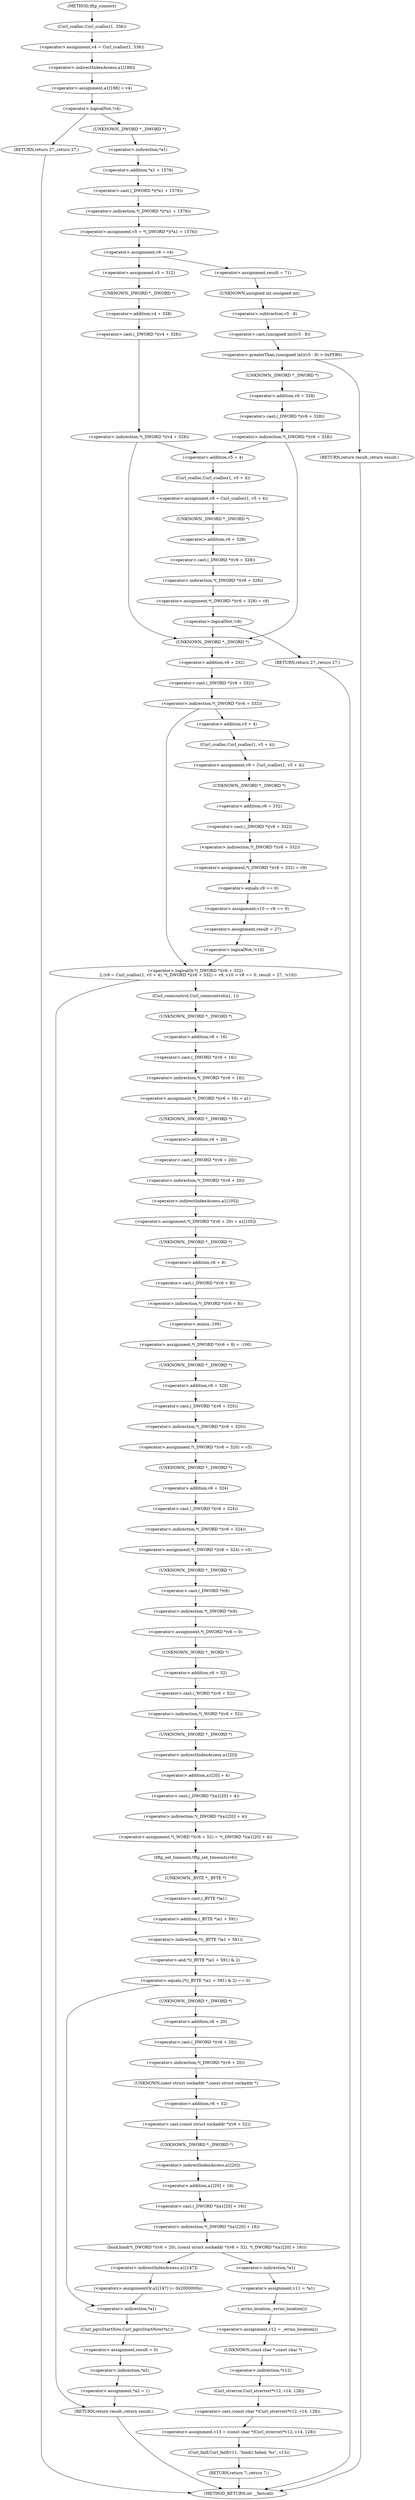 digraph tftp_connect {  
"1000127" [label = "(<operator>.assignment,v4 = Curl_ccalloc(1, 336))" ]
"1000129" [label = "(Curl_ccalloc,Curl_ccalloc(1, 336))" ]
"1000132" [label = "(<operator>.assignment,a1[188] = v4)" ]
"1000133" [label = "(<operator>.indirectIndexAccess,a1[188])" ]
"1000138" [label = "(<operator>.logicalNot,!v4)" ]
"1000140" [label = "(RETURN,return 27;,return 27;)" ]
"1000142" [label = "(<operator>.assignment,v5 = *(_DWORD *)(*a1 + 1576))" ]
"1000144" [label = "(<operator>.indirection,*(_DWORD *)(*a1 + 1576))" ]
"1000145" [label = "(<operator>.cast,(_DWORD *)(*a1 + 1576))" ]
"1000146" [label = "(UNKNOWN,_DWORD *,_DWORD *)" ]
"1000147" [label = "(<operator>.addition,*a1 + 1576)" ]
"1000148" [label = "(<operator>.indirection,*a1)" ]
"1000151" [label = "(<operator>.assignment,v6 = v4)" ]
"1000157" [label = "(<operator>.assignment,result = 71)" ]
"1000161" [label = "(<operator>.greaterThan,(unsigned int)(v5 - 8) > 0xFFB0)" ]
"1000162" [label = "(<operator>.cast,(unsigned int)(v5 - 8))" ]
"1000163" [label = "(UNKNOWN,unsigned int,unsigned int)" ]
"1000164" [label = "(<operator>.subtraction,v5 - 8)" ]
"1000168" [label = "(RETURN,return result;,return result;)" ]
"1000171" [label = "(<operator>.indirection,*(_DWORD *)(v6 + 328))" ]
"1000172" [label = "(<operator>.cast,(_DWORD *)(v6 + 328))" ]
"1000173" [label = "(UNKNOWN,_DWORD *,_DWORD *)" ]
"1000174" [label = "(<operator>.addition,v6 + 328)" ]
"1000180" [label = "(<operator>.assignment,v5 = 512)" ]
"1000184" [label = "(<operator>.indirection,*(_DWORD *)(v4 + 328))" ]
"1000185" [label = "(<operator>.cast,(_DWORD *)(v4 + 328))" ]
"1000186" [label = "(UNKNOWN,_DWORD *,_DWORD *)" ]
"1000187" [label = "(<operator>.addition,v4 + 328)" ]
"1000191" [label = "(<operator>.assignment,v8 = Curl_ccalloc(1, v5 + 4))" ]
"1000193" [label = "(Curl_ccalloc,Curl_ccalloc(1, v5 + 4))" ]
"1000195" [label = "(<operator>.addition,v5 + 4)" ]
"1000198" [label = "(<operator>.assignment,*(_DWORD *)(v6 + 328) = v8)" ]
"1000199" [label = "(<operator>.indirection,*(_DWORD *)(v6 + 328))" ]
"1000200" [label = "(<operator>.cast,(_DWORD *)(v6 + 328))" ]
"1000201" [label = "(UNKNOWN,_DWORD *,_DWORD *)" ]
"1000202" [label = "(<operator>.addition,v6 + 328)" ]
"1000207" [label = "(<operator>.logicalNot,!v8)" ]
"1000209" [label = "(RETURN,return 27;,return 27;)" ]
"1000213" [label = "(<operator>.logicalOr,*(_DWORD *)(v6 + 332)\n    || (v9 = Curl_ccalloc(1, v5 + 4), *(_DWORD *)(v6 + 332) = v9, v10 = v9 == 0, result = 27, !v10))" ]
"1000214" [label = "(<operator>.indirection,*(_DWORD *)(v6 + 332))" ]
"1000215" [label = "(<operator>.cast,(_DWORD *)(v6 + 332))" ]
"1000216" [label = "(UNKNOWN,_DWORD *,_DWORD *)" ]
"1000217" [label = "(<operator>.addition,v6 + 332)" ]
"1000221" [label = "(<operator>.assignment,v9 = Curl_ccalloc(1, v5 + 4))" ]
"1000223" [label = "(Curl_ccalloc,Curl_ccalloc(1, v5 + 4))" ]
"1000225" [label = "(<operator>.addition,v5 + 4)" ]
"1000229" [label = "(<operator>.assignment,*(_DWORD *)(v6 + 332) = v9)" ]
"1000230" [label = "(<operator>.indirection,*(_DWORD *)(v6 + 332))" ]
"1000231" [label = "(<operator>.cast,(_DWORD *)(v6 + 332))" ]
"1000232" [label = "(UNKNOWN,_DWORD *,_DWORD *)" ]
"1000233" [label = "(<operator>.addition,v6 + 332)" ]
"1000238" [label = "(<operator>.assignment,v10 = v9 == 0)" ]
"1000240" [label = "(<operator>.equals,v9 == 0)" ]
"1000244" [label = "(<operator>.assignment,result = 27)" ]
"1000247" [label = "(<operator>.logicalNot,!v10)" ]
"1000250" [label = "(Curl_conncontrol,Curl_conncontrol(a1, 1))" ]
"1000253" [label = "(<operator>.assignment,*(_DWORD *)(v6 + 16) = a1)" ]
"1000254" [label = "(<operator>.indirection,*(_DWORD *)(v6 + 16))" ]
"1000255" [label = "(<operator>.cast,(_DWORD *)(v6 + 16))" ]
"1000256" [label = "(UNKNOWN,_DWORD *,_DWORD *)" ]
"1000257" [label = "(<operator>.addition,v6 + 16)" ]
"1000261" [label = "(<operator>.assignment,*(_DWORD *)(v6 + 20) = a1[105])" ]
"1000262" [label = "(<operator>.indirection,*(_DWORD *)(v6 + 20))" ]
"1000263" [label = "(<operator>.cast,(_DWORD *)(v6 + 20))" ]
"1000264" [label = "(UNKNOWN,_DWORD *,_DWORD *)" ]
"1000265" [label = "(<operator>.addition,v6 + 20)" ]
"1000268" [label = "(<operator>.indirectIndexAccess,a1[105])" ]
"1000271" [label = "(<operator>.assignment,*(_DWORD *)(v6 + 8) = -100)" ]
"1000272" [label = "(<operator>.indirection,*(_DWORD *)(v6 + 8))" ]
"1000273" [label = "(<operator>.cast,(_DWORD *)(v6 + 8))" ]
"1000274" [label = "(UNKNOWN,_DWORD *,_DWORD *)" ]
"1000275" [label = "(<operator>.addition,v6 + 8)" ]
"1000278" [label = "(<operator>.minus,-100)" ]
"1000280" [label = "(<operator>.assignment,*(_DWORD *)(v6 + 320) = v5)" ]
"1000281" [label = "(<operator>.indirection,*(_DWORD *)(v6 + 320))" ]
"1000282" [label = "(<operator>.cast,(_DWORD *)(v6 + 320))" ]
"1000283" [label = "(UNKNOWN,_DWORD *,_DWORD *)" ]
"1000284" [label = "(<operator>.addition,v6 + 320)" ]
"1000288" [label = "(<operator>.assignment,*(_DWORD *)(v6 + 324) = v5)" ]
"1000289" [label = "(<operator>.indirection,*(_DWORD *)(v6 + 324))" ]
"1000290" [label = "(<operator>.cast,(_DWORD *)(v6 + 324))" ]
"1000291" [label = "(UNKNOWN,_DWORD *,_DWORD *)" ]
"1000292" [label = "(<operator>.addition,v6 + 324)" ]
"1000296" [label = "(<operator>.assignment,*(_DWORD *)v6 = 0)" ]
"1000297" [label = "(<operator>.indirection,*(_DWORD *)v6)" ]
"1000298" [label = "(<operator>.cast,(_DWORD *)v6)" ]
"1000299" [label = "(UNKNOWN,_DWORD *,_DWORD *)" ]
"1000302" [label = "(<operator>.assignment,*(_WORD *)(v6 + 52) = *(_DWORD *)(a1[20] + 4))" ]
"1000303" [label = "(<operator>.indirection,*(_WORD *)(v6 + 52))" ]
"1000304" [label = "(<operator>.cast,(_WORD *)(v6 + 52))" ]
"1000305" [label = "(UNKNOWN,_WORD *,_WORD *)" ]
"1000306" [label = "(<operator>.addition,v6 + 52)" ]
"1000309" [label = "(<operator>.indirection,*(_DWORD *)(a1[20] + 4))" ]
"1000310" [label = "(<operator>.cast,(_DWORD *)(a1[20] + 4))" ]
"1000311" [label = "(UNKNOWN,_DWORD *,_DWORD *)" ]
"1000312" [label = "(<operator>.addition,a1[20] + 4)" ]
"1000313" [label = "(<operator>.indirectIndexAccess,a1[20])" ]
"1000317" [label = "(tftp_set_timeouts,tftp_set_timeouts(v6))" ]
"1000320" [label = "(<operator>.equals,(*((_BYTE *)a1 + 591) & 2) == 0)" ]
"1000321" [label = "(<operator>.and,*((_BYTE *)a1 + 591) & 2)" ]
"1000322" [label = "(<operator>.indirection,*((_BYTE *)a1 + 591))" ]
"1000323" [label = "(<operator>.addition,(_BYTE *)a1 + 591)" ]
"1000324" [label = "(<operator>.cast,(_BYTE *)a1)" ]
"1000325" [label = "(UNKNOWN,_BYTE *,_BYTE *)" ]
"1000332" [label = "(bind,bind(*(_DWORD *)(v6 + 20), (const struct sockaddr *)(v6 + 52), *(_DWORD *)(a1[20] + 16)))" ]
"1000333" [label = "(<operator>.indirection,*(_DWORD *)(v6 + 20))" ]
"1000334" [label = "(<operator>.cast,(_DWORD *)(v6 + 20))" ]
"1000335" [label = "(UNKNOWN,_DWORD *,_DWORD *)" ]
"1000336" [label = "(<operator>.addition,v6 + 20)" ]
"1000339" [label = "(<operator>.cast,(const struct sockaddr *)(v6 + 52))" ]
"1000340" [label = "(UNKNOWN,const struct sockaddr *,const struct sockaddr *)" ]
"1000341" [label = "(<operator>.addition,v6 + 52)" ]
"1000344" [label = "(<operator>.indirection,*(_DWORD *)(a1[20] + 16))" ]
"1000345" [label = "(<operator>.cast,(_DWORD *)(a1[20] + 16))" ]
"1000346" [label = "(UNKNOWN,_DWORD *,_DWORD *)" ]
"1000347" [label = "(<operator>.addition,a1[20] + 16)" ]
"1000348" [label = "(<operator>.indirectIndexAccess,a1[20])" ]
"1000353" [label = "(<operator>.assignment,v11 = *a1)" ]
"1000355" [label = "(<operator>.indirection,*a1)" ]
"1000357" [label = "(<operator>.assignment,v12 = _errno_location())" ]
"1000359" [label = "(_errno_location,_errno_location())" ]
"1000360" [label = "(<operator>.assignment,v13 = (const char *)Curl_strerror(*v12, v14, 128))" ]
"1000362" [label = "(<operator>.cast,(const char *)Curl_strerror(*v12, v14, 128))" ]
"1000363" [label = "(UNKNOWN,const char *,const char *)" ]
"1000364" [label = "(Curl_strerror,Curl_strerror(*v12, v14, 128))" ]
"1000365" [label = "(<operator>.indirection,*v12)" ]
"1000369" [label = "(Curl_failf,Curl_failf(v11, \"bind() failed; %s\", v13))" ]
"1000373" [label = "(RETURN,return 7;,return 7;)" ]
"1000375" [label = "(<operators>.assignmentOr,a1[147] |= 0x2000000u)" ]
"1000376" [label = "(<operator>.indirectIndexAccess,a1[147])" ]
"1000380" [label = "(Curl_pgrsStartNow,Curl_pgrsStartNow(*a1))" ]
"1000381" [label = "(<operator>.indirection,*a1)" ]
"1000383" [label = "(<operator>.assignment,result = 0)" ]
"1000386" [label = "(<operator>.assignment,*a2 = 1)" ]
"1000387" [label = "(<operator>.indirection,*a2)" ]
"1000390" [label = "(RETURN,return result;,return result;)" ]
"1000112" [label = "(METHOD,tftp_connect)" ]
"1000392" [label = "(METHOD_RETURN,int __fastcall)" ]
  "1000127" -> "1000133" 
  "1000129" -> "1000127" 
  "1000132" -> "1000138" 
  "1000133" -> "1000132" 
  "1000138" -> "1000140" 
  "1000138" -> "1000146" 
  "1000140" -> "1000392" 
  "1000142" -> "1000151" 
  "1000144" -> "1000142" 
  "1000145" -> "1000144" 
  "1000146" -> "1000148" 
  "1000147" -> "1000145" 
  "1000148" -> "1000147" 
  "1000151" -> "1000157" 
  "1000151" -> "1000180" 
  "1000157" -> "1000163" 
  "1000161" -> "1000173" 
  "1000161" -> "1000168" 
  "1000162" -> "1000161" 
  "1000163" -> "1000164" 
  "1000164" -> "1000162" 
  "1000168" -> "1000392" 
  "1000171" -> "1000216" 
  "1000171" -> "1000195" 
  "1000172" -> "1000171" 
  "1000173" -> "1000174" 
  "1000174" -> "1000172" 
  "1000180" -> "1000186" 
  "1000184" -> "1000216" 
  "1000184" -> "1000195" 
  "1000185" -> "1000184" 
  "1000186" -> "1000187" 
  "1000187" -> "1000185" 
  "1000191" -> "1000201" 
  "1000193" -> "1000191" 
  "1000195" -> "1000193" 
  "1000198" -> "1000207" 
  "1000199" -> "1000198" 
  "1000200" -> "1000199" 
  "1000201" -> "1000202" 
  "1000202" -> "1000200" 
  "1000207" -> "1000209" 
  "1000207" -> "1000216" 
  "1000209" -> "1000392" 
  "1000213" -> "1000250" 
  "1000213" -> "1000390" 
  "1000214" -> "1000213" 
  "1000214" -> "1000225" 
  "1000215" -> "1000214" 
  "1000216" -> "1000217" 
  "1000217" -> "1000215" 
  "1000221" -> "1000232" 
  "1000223" -> "1000221" 
  "1000225" -> "1000223" 
  "1000229" -> "1000240" 
  "1000230" -> "1000229" 
  "1000231" -> "1000230" 
  "1000232" -> "1000233" 
  "1000233" -> "1000231" 
  "1000238" -> "1000244" 
  "1000240" -> "1000238" 
  "1000244" -> "1000247" 
  "1000247" -> "1000213" 
  "1000250" -> "1000256" 
  "1000253" -> "1000264" 
  "1000254" -> "1000253" 
  "1000255" -> "1000254" 
  "1000256" -> "1000257" 
  "1000257" -> "1000255" 
  "1000261" -> "1000274" 
  "1000262" -> "1000268" 
  "1000263" -> "1000262" 
  "1000264" -> "1000265" 
  "1000265" -> "1000263" 
  "1000268" -> "1000261" 
  "1000271" -> "1000283" 
  "1000272" -> "1000278" 
  "1000273" -> "1000272" 
  "1000274" -> "1000275" 
  "1000275" -> "1000273" 
  "1000278" -> "1000271" 
  "1000280" -> "1000291" 
  "1000281" -> "1000280" 
  "1000282" -> "1000281" 
  "1000283" -> "1000284" 
  "1000284" -> "1000282" 
  "1000288" -> "1000299" 
  "1000289" -> "1000288" 
  "1000290" -> "1000289" 
  "1000291" -> "1000292" 
  "1000292" -> "1000290" 
  "1000296" -> "1000305" 
  "1000297" -> "1000296" 
  "1000298" -> "1000297" 
  "1000299" -> "1000298" 
  "1000302" -> "1000317" 
  "1000303" -> "1000311" 
  "1000304" -> "1000303" 
  "1000305" -> "1000306" 
  "1000306" -> "1000304" 
  "1000309" -> "1000302" 
  "1000310" -> "1000309" 
  "1000311" -> "1000313" 
  "1000312" -> "1000310" 
  "1000313" -> "1000312" 
  "1000317" -> "1000325" 
  "1000320" -> "1000335" 
  "1000320" -> "1000381" 
  "1000321" -> "1000320" 
  "1000322" -> "1000321" 
  "1000323" -> "1000322" 
  "1000324" -> "1000323" 
  "1000325" -> "1000324" 
  "1000332" -> "1000355" 
  "1000332" -> "1000376" 
  "1000333" -> "1000340" 
  "1000334" -> "1000333" 
  "1000335" -> "1000336" 
  "1000336" -> "1000334" 
  "1000339" -> "1000346" 
  "1000340" -> "1000341" 
  "1000341" -> "1000339" 
  "1000344" -> "1000332" 
  "1000345" -> "1000344" 
  "1000346" -> "1000348" 
  "1000347" -> "1000345" 
  "1000348" -> "1000347" 
  "1000353" -> "1000359" 
  "1000355" -> "1000353" 
  "1000357" -> "1000363" 
  "1000359" -> "1000357" 
  "1000360" -> "1000369" 
  "1000362" -> "1000360" 
  "1000363" -> "1000365" 
  "1000364" -> "1000362" 
  "1000365" -> "1000364" 
  "1000369" -> "1000373" 
  "1000373" -> "1000392" 
  "1000375" -> "1000381" 
  "1000376" -> "1000375" 
  "1000380" -> "1000383" 
  "1000381" -> "1000380" 
  "1000383" -> "1000387" 
  "1000386" -> "1000390" 
  "1000387" -> "1000386" 
  "1000390" -> "1000392" 
  "1000112" -> "1000129" 
}
